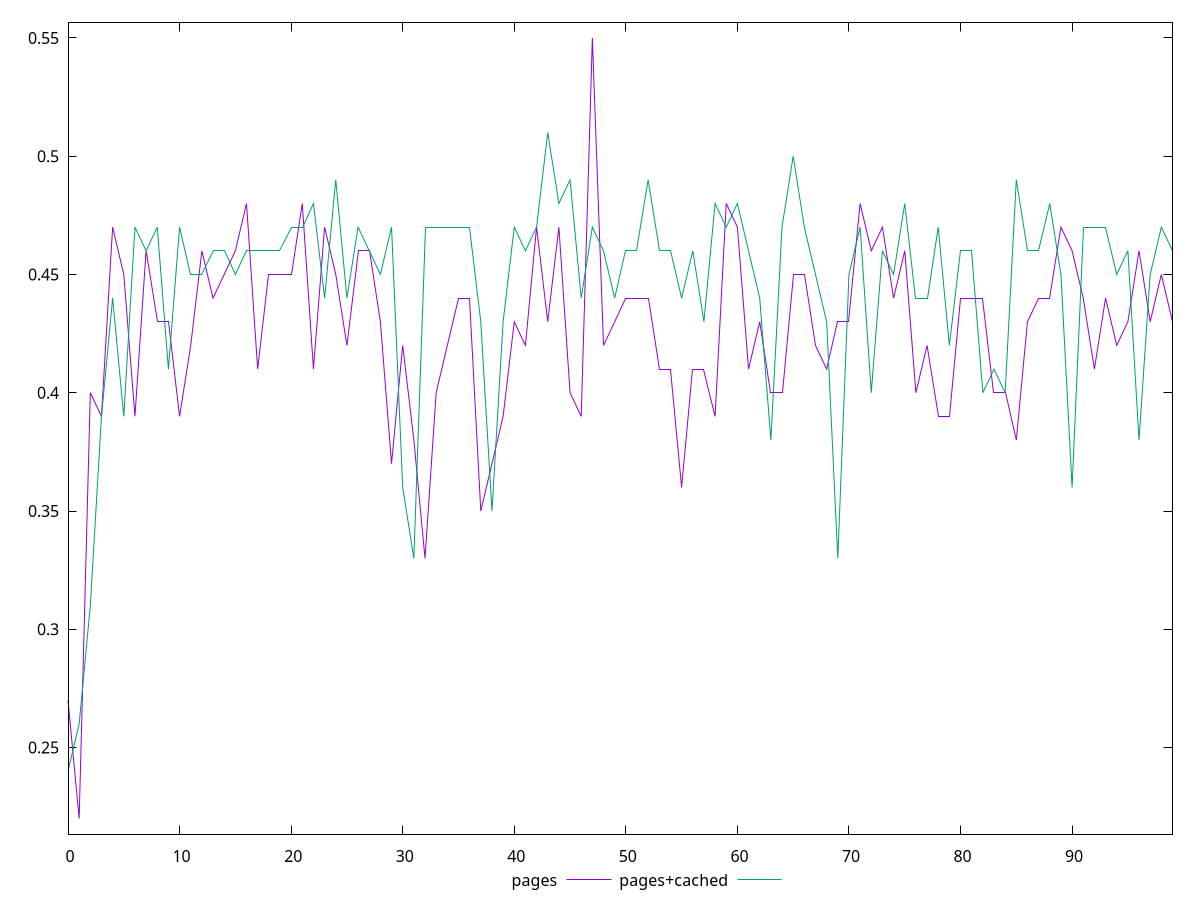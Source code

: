 reset

$pages <<EOF
0 0.27
1 0.22
2 0.4
3 0.39
4 0.47
5 0.45
6 0.39
7 0.46
8 0.43
9 0.43
10 0.39
11 0.42
12 0.46
13 0.44
14 0.45
15 0.46
16 0.48
17 0.41
18 0.45
19 0.45
20 0.45
21 0.48
22 0.41
23 0.47
24 0.45
25 0.42
26 0.46
27 0.46
28 0.43
29 0.37
30 0.42
31 0.38
32 0.33
33 0.4
34 0.42
35 0.44
36 0.44
37 0.35
38 0.37
39 0.39
40 0.43
41 0.42
42 0.47
43 0.43
44 0.47
45 0.4
46 0.39
47 0.55
48 0.42
49 0.43
50 0.44
51 0.44
52 0.44
53 0.41
54 0.41
55 0.36
56 0.41
57 0.41
58 0.39
59 0.48
60 0.47
61 0.41
62 0.43
63 0.4
64 0.4
65 0.45
66 0.45
67 0.42
68 0.41
69 0.43
70 0.43
71 0.48
72 0.46
73 0.47
74 0.44
75 0.46
76 0.4
77 0.42
78 0.39
79 0.39
80 0.44
81 0.44
82 0.44
83 0.4
84 0.4
85 0.38
86 0.43
87 0.44
88 0.44
89 0.47
90 0.46
91 0.44
92 0.41
93 0.44
94 0.42
95 0.43
96 0.46
97 0.43
98 0.45
99 0.43
EOF

$pagesCached <<EOF
0 0.24
1 0.26
2 0.31
3 0.39
4 0.44
5 0.39
6 0.47
7 0.46
8 0.47
9 0.41
10 0.47
11 0.45
12 0.45
13 0.46
14 0.46
15 0.45
16 0.46
17 0.46
18 0.46
19 0.46
20 0.47
21 0.47
22 0.48
23 0.44
24 0.49
25 0.44
26 0.47
27 0.46
28 0.45
29 0.47
30 0.36
31 0.33
32 0.47
33 0.47
34 0.47
35 0.47
36 0.47
37 0.43
38 0.35
39 0.43
40 0.47
41 0.46
42 0.47
43 0.51
44 0.48
45 0.49
46 0.44
47 0.47
48 0.46
49 0.44
50 0.46
51 0.46
52 0.49
53 0.46
54 0.46
55 0.44
56 0.46
57 0.43
58 0.48
59 0.47
60 0.48
61 0.46
62 0.44
63 0.38
64 0.47
65 0.5
66 0.47
67 0.45
68 0.43
69 0.33
70 0.45
71 0.47
72 0.4
73 0.46
74 0.45
75 0.48
76 0.44
77 0.44
78 0.47
79 0.42
80 0.46
81 0.46
82 0.4
83 0.41
84 0.4
85 0.49
86 0.46
87 0.46
88 0.48
89 0.45
90 0.36
91 0.47
92 0.47
93 0.47
94 0.45
95 0.46
96 0.38
97 0.45
98 0.47
99 0.46
EOF

set key outside below
set xrange [0:99]
set yrange [0.2134:0.5566000000000001]
set trange [0.2134:0.5566000000000001]
set terminal svg size 640, 520 enhanced background rgb 'white'
set output "report_00017_2021-02-10T15-08-03.406Z/meta/score/comparison/line/0_vs_1.svg"

plot $pages title "pages" with line, \
     $pagesCached title "pages+cached" with line

reset
